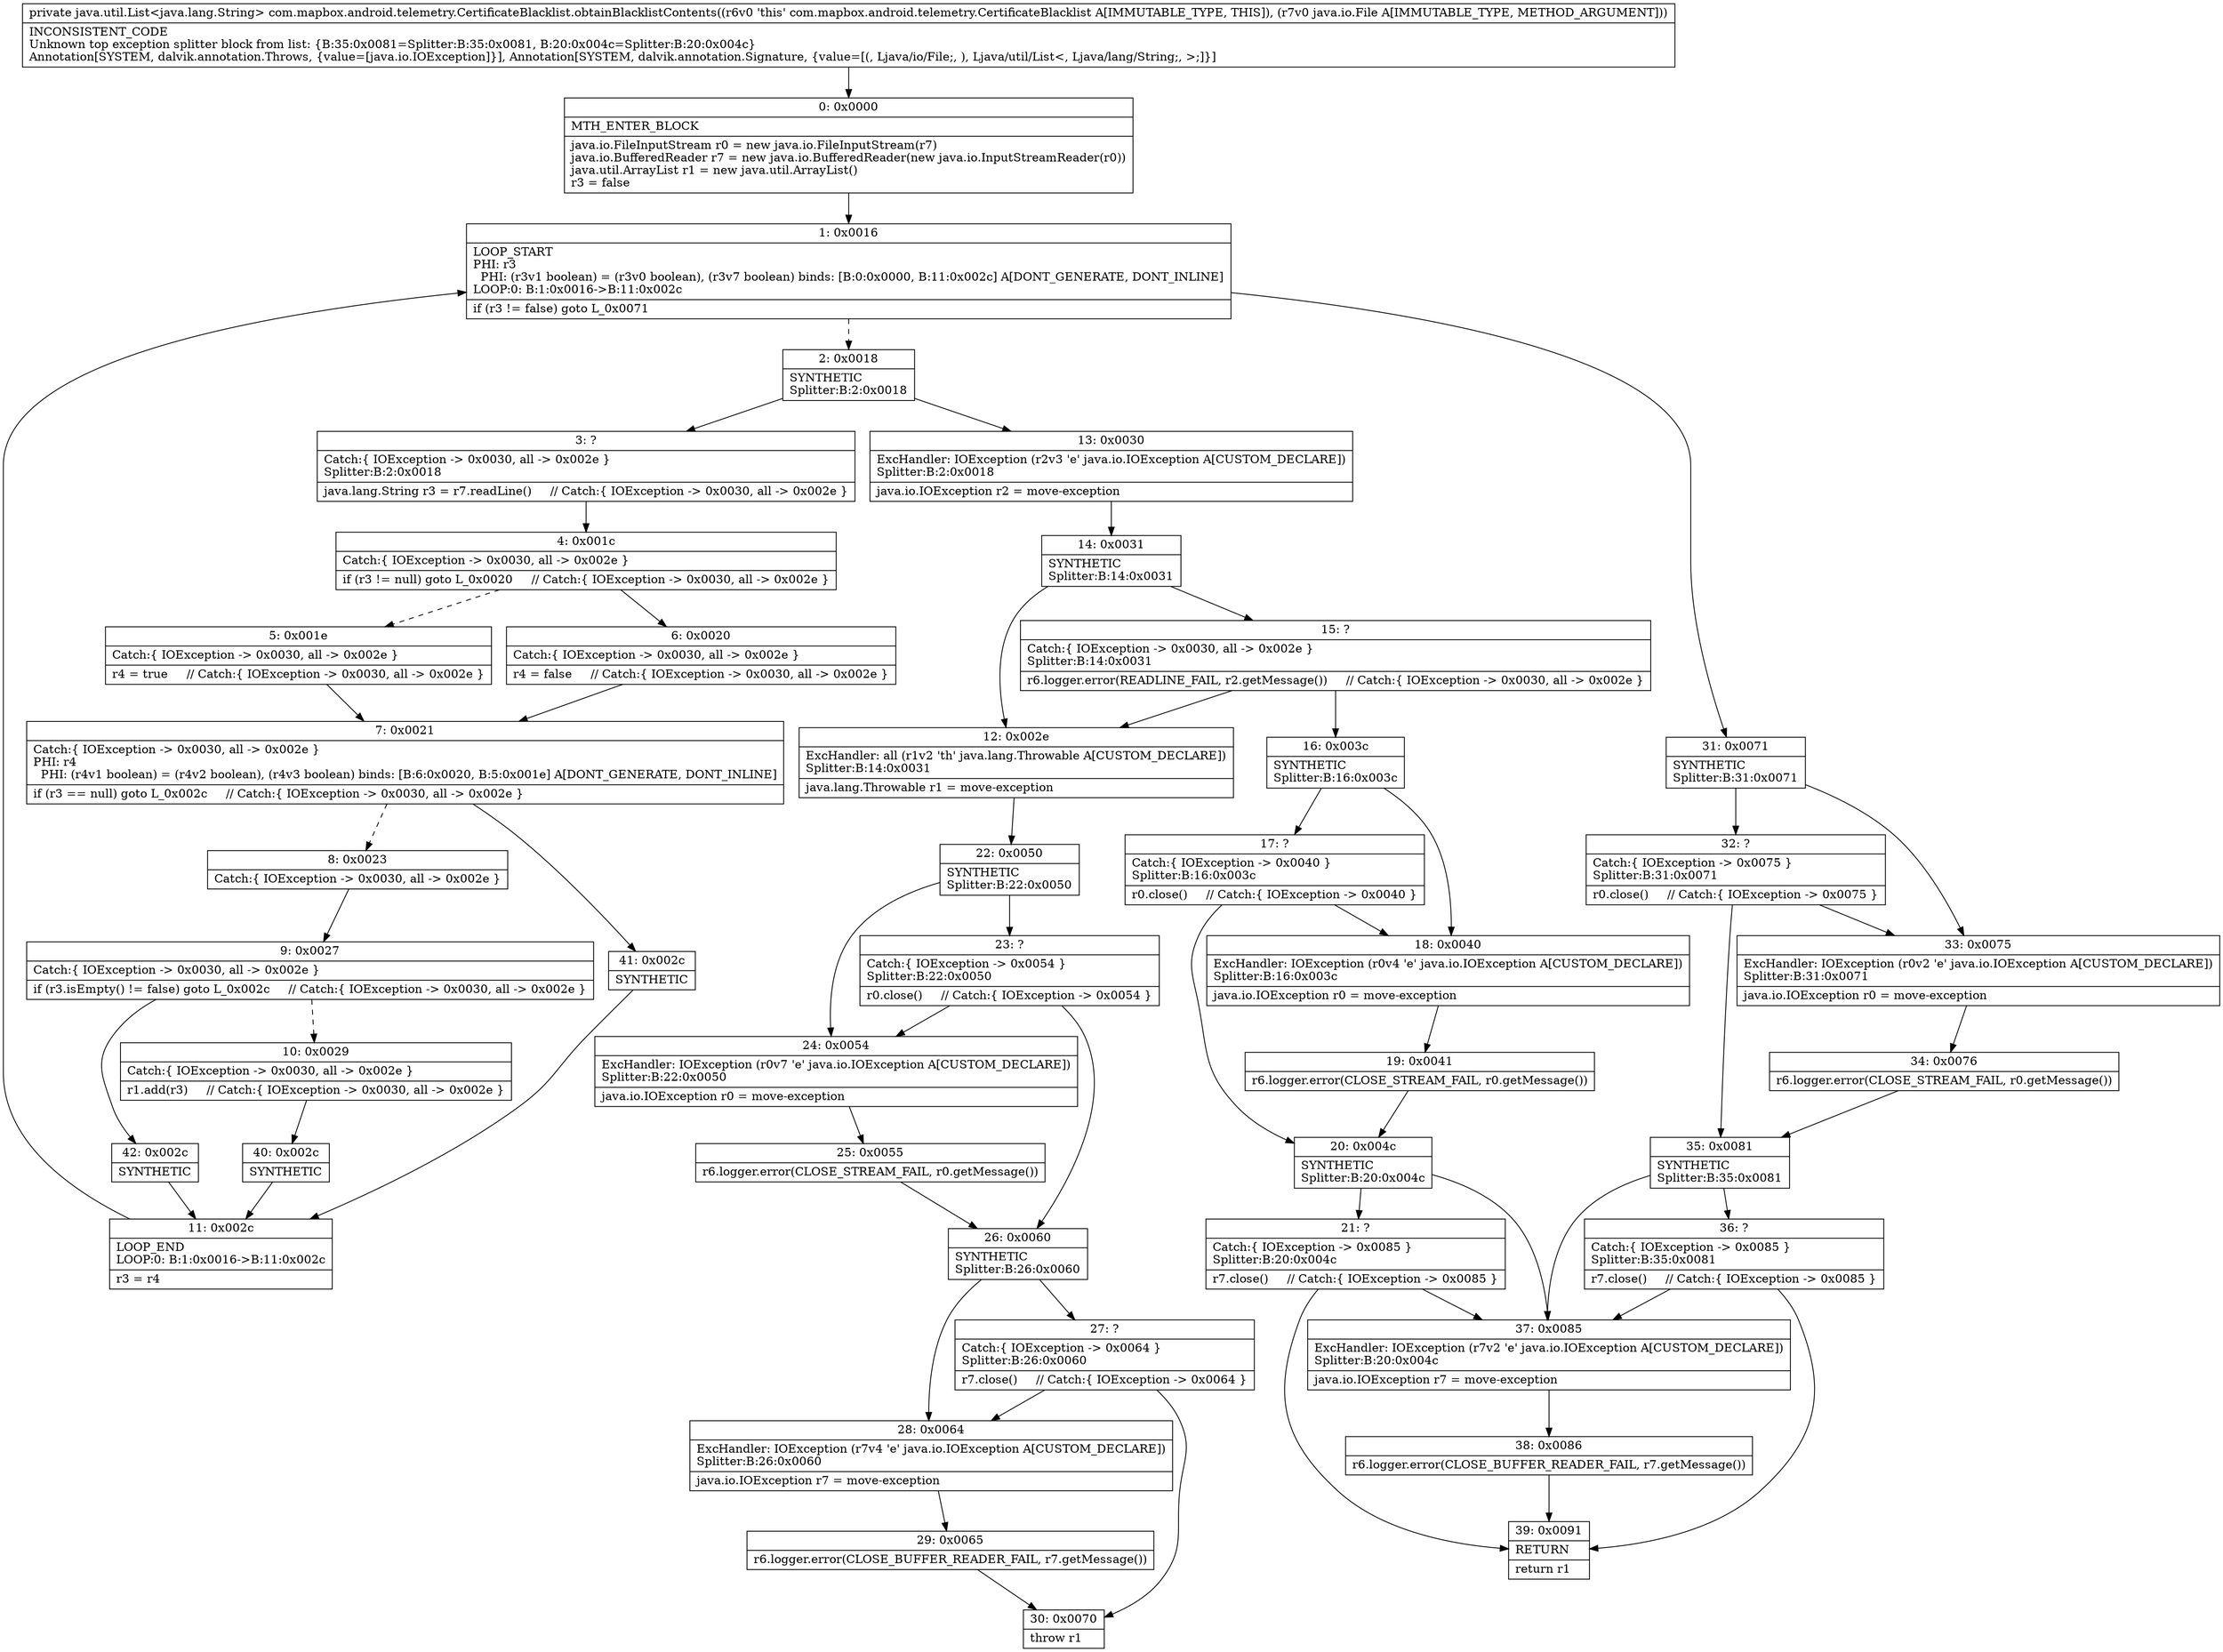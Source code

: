 digraph "CFG forcom.mapbox.android.telemetry.CertificateBlacklist.obtainBlacklistContents(Ljava\/io\/File;)Ljava\/util\/List;" {
Node_0 [shape=record,label="{0\:\ 0x0000|MTH_ENTER_BLOCK\l|java.io.FileInputStream r0 = new java.io.FileInputStream(r7)\ljava.io.BufferedReader r7 = new java.io.BufferedReader(new java.io.InputStreamReader(r0))\ljava.util.ArrayList r1 = new java.util.ArrayList()\lr3 = false\l}"];
Node_1 [shape=record,label="{1\:\ 0x0016|LOOP_START\lPHI: r3 \l  PHI: (r3v1 boolean) = (r3v0 boolean), (r3v7 boolean) binds: [B:0:0x0000, B:11:0x002c] A[DONT_GENERATE, DONT_INLINE]\lLOOP:0: B:1:0x0016\-\>B:11:0x002c\l|if (r3 != false) goto L_0x0071\l}"];
Node_2 [shape=record,label="{2\:\ 0x0018|SYNTHETIC\lSplitter:B:2:0x0018\l}"];
Node_3 [shape=record,label="{3\:\ ?|Catch:\{ IOException \-\> 0x0030, all \-\> 0x002e \}\lSplitter:B:2:0x0018\l|java.lang.String r3 = r7.readLine()     \/\/ Catch:\{ IOException \-\> 0x0030, all \-\> 0x002e \}\l}"];
Node_4 [shape=record,label="{4\:\ 0x001c|Catch:\{ IOException \-\> 0x0030, all \-\> 0x002e \}\l|if (r3 != null) goto L_0x0020     \/\/ Catch:\{ IOException \-\> 0x0030, all \-\> 0x002e \}\l}"];
Node_5 [shape=record,label="{5\:\ 0x001e|Catch:\{ IOException \-\> 0x0030, all \-\> 0x002e \}\l|r4 = true     \/\/ Catch:\{ IOException \-\> 0x0030, all \-\> 0x002e \}\l}"];
Node_6 [shape=record,label="{6\:\ 0x0020|Catch:\{ IOException \-\> 0x0030, all \-\> 0x002e \}\l|r4 = false     \/\/ Catch:\{ IOException \-\> 0x0030, all \-\> 0x002e \}\l}"];
Node_7 [shape=record,label="{7\:\ 0x0021|Catch:\{ IOException \-\> 0x0030, all \-\> 0x002e \}\lPHI: r4 \l  PHI: (r4v1 boolean) = (r4v2 boolean), (r4v3 boolean) binds: [B:6:0x0020, B:5:0x001e] A[DONT_GENERATE, DONT_INLINE]\l|if (r3 == null) goto L_0x002c     \/\/ Catch:\{ IOException \-\> 0x0030, all \-\> 0x002e \}\l}"];
Node_8 [shape=record,label="{8\:\ 0x0023|Catch:\{ IOException \-\> 0x0030, all \-\> 0x002e \}\l}"];
Node_9 [shape=record,label="{9\:\ 0x0027|Catch:\{ IOException \-\> 0x0030, all \-\> 0x002e \}\l|if (r3.isEmpty() != false) goto L_0x002c     \/\/ Catch:\{ IOException \-\> 0x0030, all \-\> 0x002e \}\l}"];
Node_10 [shape=record,label="{10\:\ 0x0029|Catch:\{ IOException \-\> 0x0030, all \-\> 0x002e \}\l|r1.add(r3)     \/\/ Catch:\{ IOException \-\> 0x0030, all \-\> 0x002e \}\l}"];
Node_11 [shape=record,label="{11\:\ 0x002c|LOOP_END\lLOOP:0: B:1:0x0016\-\>B:11:0x002c\l|r3 = r4\l}"];
Node_12 [shape=record,label="{12\:\ 0x002e|ExcHandler: all (r1v2 'th' java.lang.Throwable A[CUSTOM_DECLARE])\lSplitter:B:14:0x0031\l|java.lang.Throwable r1 = move\-exception\l}"];
Node_13 [shape=record,label="{13\:\ 0x0030|ExcHandler: IOException (r2v3 'e' java.io.IOException A[CUSTOM_DECLARE])\lSplitter:B:2:0x0018\l|java.io.IOException r2 = move\-exception\l}"];
Node_14 [shape=record,label="{14\:\ 0x0031|SYNTHETIC\lSplitter:B:14:0x0031\l}"];
Node_15 [shape=record,label="{15\:\ ?|Catch:\{ IOException \-\> 0x0030, all \-\> 0x002e \}\lSplitter:B:14:0x0031\l|r6.logger.error(READLINE_FAIL, r2.getMessage())     \/\/ Catch:\{ IOException \-\> 0x0030, all \-\> 0x002e \}\l}"];
Node_16 [shape=record,label="{16\:\ 0x003c|SYNTHETIC\lSplitter:B:16:0x003c\l}"];
Node_17 [shape=record,label="{17\:\ ?|Catch:\{ IOException \-\> 0x0040 \}\lSplitter:B:16:0x003c\l|r0.close()     \/\/ Catch:\{ IOException \-\> 0x0040 \}\l}"];
Node_18 [shape=record,label="{18\:\ 0x0040|ExcHandler: IOException (r0v4 'e' java.io.IOException A[CUSTOM_DECLARE])\lSplitter:B:16:0x003c\l|java.io.IOException r0 = move\-exception\l}"];
Node_19 [shape=record,label="{19\:\ 0x0041|r6.logger.error(CLOSE_STREAM_FAIL, r0.getMessage())\l}"];
Node_20 [shape=record,label="{20\:\ 0x004c|SYNTHETIC\lSplitter:B:20:0x004c\l}"];
Node_21 [shape=record,label="{21\:\ ?|Catch:\{ IOException \-\> 0x0085 \}\lSplitter:B:20:0x004c\l|r7.close()     \/\/ Catch:\{ IOException \-\> 0x0085 \}\l}"];
Node_22 [shape=record,label="{22\:\ 0x0050|SYNTHETIC\lSplitter:B:22:0x0050\l}"];
Node_23 [shape=record,label="{23\:\ ?|Catch:\{ IOException \-\> 0x0054 \}\lSplitter:B:22:0x0050\l|r0.close()     \/\/ Catch:\{ IOException \-\> 0x0054 \}\l}"];
Node_24 [shape=record,label="{24\:\ 0x0054|ExcHandler: IOException (r0v7 'e' java.io.IOException A[CUSTOM_DECLARE])\lSplitter:B:22:0x0050\l|java.io.IOException r0 = move\-exception\l}"];
Node_25 [shape=record,label="{25\:\ 0x0055|r6.logger.error(CLOSE_STREAM_FAIL, r0.getMessage())\l}"];
Node_26 [shape=record,label="{26\:\ 0x0060|SYNTHETIC\lSplitter:B:26:0x0060\l}"];
Node_27 [shape=record,label="{27\:\ ?|Catch:\{ IOException \-\> 0x0064 \}\lSplitter:B:26:0x0060\l|r7.close()     \/\/ Catch:\{ IOException \-\> 0x0064 \}\l}"];
Node_28 [shape=record,label="{28\:\ 0x0064|ExcHandler: IOException (r7v4 'e' java.io.IOException A[CUSTOM_DECLARE])\lSplitter:B:26:0x0060\l|java.io.IOException r7 = move\-exception\l}"];
Node_29 [shape=record,label="{29\:\ 0x0065|r6.logger.error(CLOSE_BUFFER_READER_FAIL, r7.getMessage())\l}"];
Node_30 [shape=record,label="{30\:\ 0x0070|throw r1\l}"];
Node_31 [shape=record,label="{31\:\ 0x0071|SYNTHETIC\lSplitter:B:31:0x0071\l}"];
Node_32 [shape=record,label="{32\:\ ?|Catch:\{ IOException \-\> 0x0075 \}\lSplitter:B:31:0x0071\l|r0.close()     \/\/ Catch:\{ IOException \-\> 0x0075 \}\l}"];
Node_33 [shape=record,label="{33\:\ 0x0075|ExcHandler: IOException (r0v2 'e' java.io.IOException A[CUSTOM_DECLARE])\lSplitter:B:31:0x0071\l|java.io.IOException r0 = move\-exception\l}"];
Node_34 [shape=record,label="{34\:\ 0x0076|r6.logger.error(CLOSE_STREAM_FAIL, r0.getMessage())\l}"];
Node_35 [shape=record,label="{35\:\ 0x0081|SYNTHETIC\lSplitter:B:35:0x0081\l}"];
Node_36 [shape=record,label="{36\:\ ?|Catch:\{ IOException \-\> 0x0085 \}\lSplitter:B:35:0x0081\l|r7.close()     \/\/ Catch:\{ IOException \-\> 0x0085 \}\l}"];
Node_37 [shape=record,label="{37\:\ 0x0085|ExcHandler: IOException (r7v2 'e' java.io.IOException A[CUSTOM_DECLARE])\lSplitter:B:20:0x004c\l|java.io.IOException r7 = move\-exception\l}"];
Node_38 [shape=record,label="{38\:\ 0x0086|r6.logger.error(CLOSE_BUFFER_READER_FAIL, r7.getMessage())\l}"];
Node_39 [shape=record,label="{39\:\ 0x0091|RETURN\l|return r1\l}"];
Node_40 [shape=record,label="{40\:\ 0x002c|SYNTHETIC\l}"];
Node_41 [shape=record,label="{41\:\ 0x002c|SYNTHETIC\l}"];
Node_42 [shape=record,label="{42\:\ 0x002c|SYNTHETIC\l}"];
MethodNode[shape=record,label="{private java.util.List\<java.lang.String\> com.mapbox.android.telemetry.CertificateBlacklist.obtainBlacklistContents((r6v0 'this' com.mapbox.android.telemetry.CertificateBlacklist A[IMMUTABLE_TYPE, THIS]), (r7v0 java.io.File A[IMMUTABLE_TYPE, METHOD_ARGUMENT]))  | INCONSISTENT_CODE\lUnknown top exception splitter block from list: \{B:35:0x0081=Splitter:B:35:0x0081, B:20:0x004c=Splitter:B:20:0x004c\}\lAnnotation[SYSTEM, dalvik.annotation.Throws, \{value=[java.io.IOException]\}], Annotation[SYSTEM, dalvik.annotation.Signature, \{value=[(, Ljava\/io\/File;, ), Ljava\/util\/List\<, Ljava\/lang\/String;, \>;]\}]\l}"];
MethodNode -> Node_0;
Node_0 -> Node_1;
Node_1 -> Node_2[style=dashed];
Node_1 -> Node_31;
Node_2 -> Node_3;
Node_2 -> Node_13;
Node_3 -> Node_4;
Node_4 -> Node_5[style=dashed];
Node_4 -> Node_6;
Node_5 -> Node_7;
Node_6 -> Node_7;
Node_7 -> Node_8[style=dashed];
Node_7 -> Node_41;
Node_8 -> Node_9;
Node_9 -> Node_10[style=dashed];
Node_9 -> Node_42;
Node_10 -> Node_40;
Node_11 -> Node_1;
Node_12 -> Node_22;
Node_13 -> Node_14;
Node_14 -> Node_15;
Node_14 -> Node_12;
Node_15 -> Node_16;
Node_15 -> Node_12;
Node_16 -> Node_17;
Node_16 -> Node_18;
Node_17 -> Node_18;
Node_17 -> Node_20;
Node_18 -> Node_19;
Node_19 -> Node_20;
Node_20 -> Node_21;
Node_20 -> Node_37;
Node_21 -> Node_37;
Node_21 -> Node_39;
Node_22 -> Node_23;
Node_22 -> Node_24;
Node_23 -> Node_24;
Node_23 -> Node_26;
Node_24 -> Node_25;
Node_25 -> Node_26;
Node_26 -> Node_27;
Node_26 -> Node_28;
Node_27 -> Node_28;
Node_27 -> Node_30;
Node_28 -> Node_29;
Node_29 -> Node_30;
Node_31 -> Node_32;
Node_31 -> Node_33;
Node_32 -> Node_33;
Node_32 -> Node_35;
Node_33 -> Node_34;
Node_34 -> Node_35;
Node_35 -> Node_36;
Node_35 -> Node_37;
Node_36 -> Node_37;
Node_36 -> Node_39;
Node_37 -> Node_38;
Node_38 -> Node_39;
Node_40 -> Node_11;
Node_41 -> Node_11;
Node_42 -> Node_11;
}

